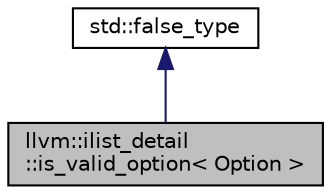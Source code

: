 digraph "llvm::ilist_detail::is_valid_option&lt; Option &gt;"
{
 // LATEX_PDF_SIZE
  bgcolor="transparent";
  edge [fontname="Helvetica",fontsize="10",labelfontname="Helvetica",labelfontsize="10"];
  node [fontname="Helvetica",fontsize="10",shape="box"];
  Node1 [label="llvm::ilist_detail\l::is_valid_option\< Option \>",height=0.2,width=0.4,color="black", fillcolor="grey75", style="filled", fontcolor="black",tooltip="Check whether an option is valid."];
  Node2 -> Node1 [dir="back",color="midnightblue",fontsize="10",style="solid",fontname="Helvetica"];
  Node2 [label="std::false_type",height=0.2,width=0.4,color="black",tooltip=" "];
}
